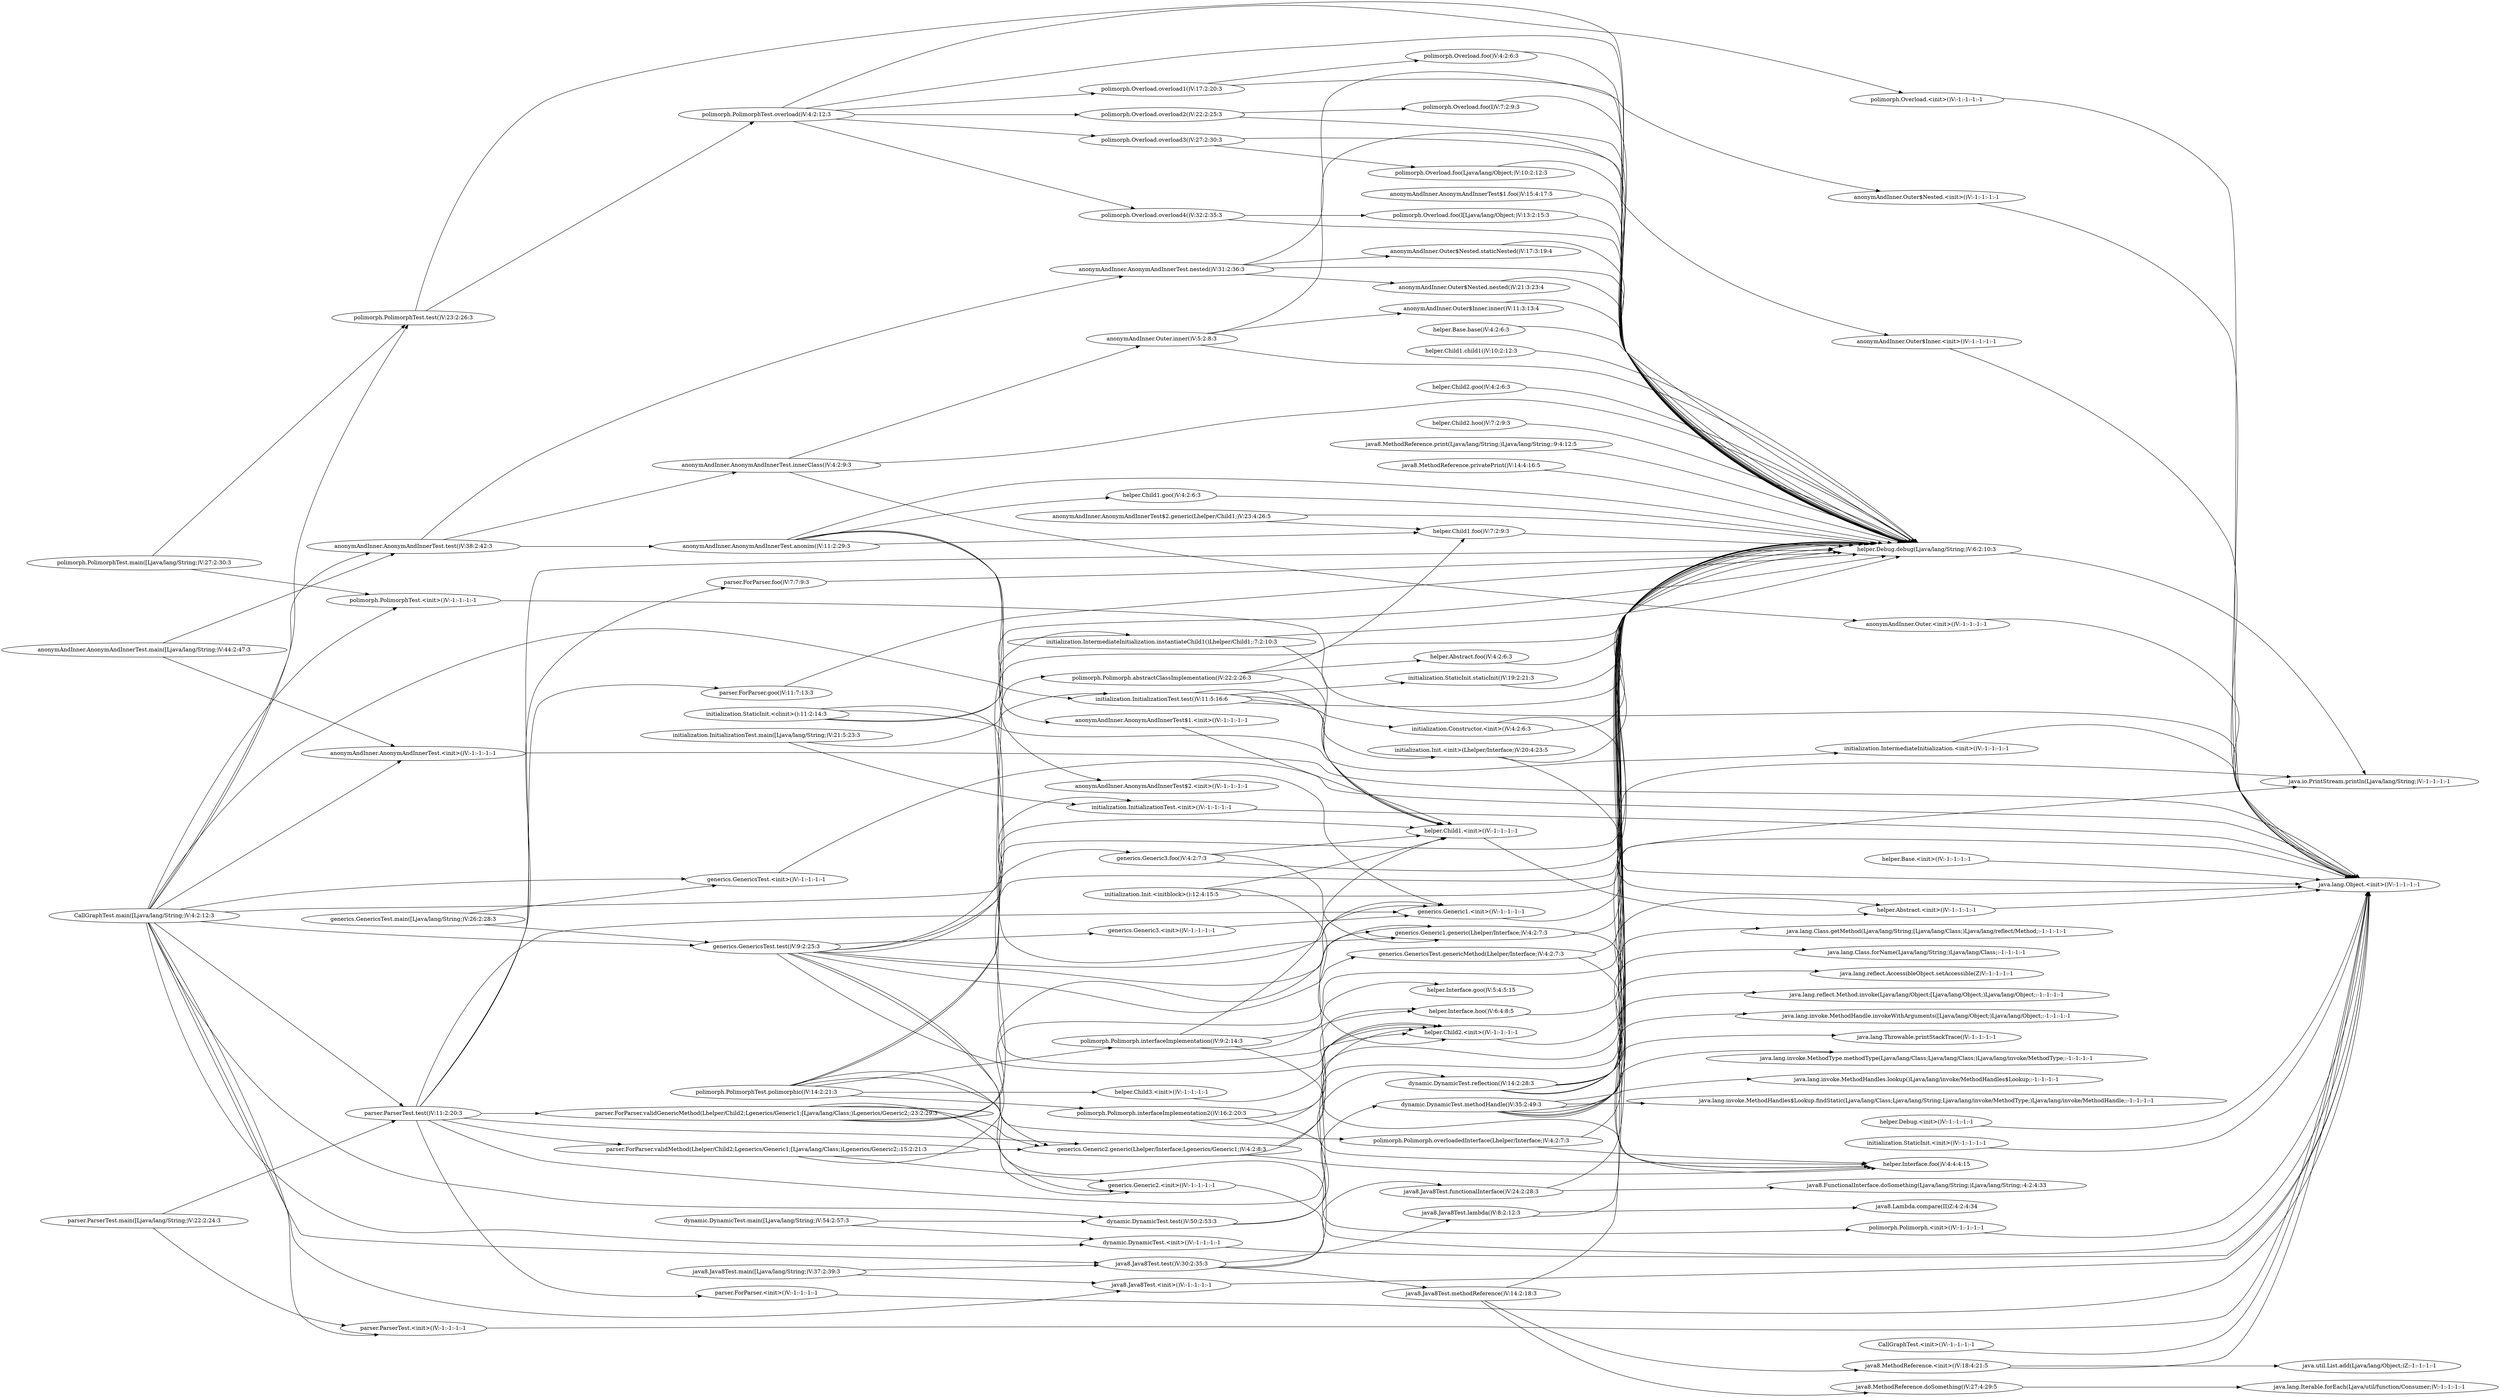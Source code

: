 digraph graphname {
rankdir="LR";
120 [label="anonymAndInner.AnonymAndInnerTest.<init>()V:-1:-1:-1:-1"]
121 [label="java.lang.Object.<init>()V:-1:-1:-1:-1"]
123 [label="anonymAndInner.AnonymAndInnerTest.innerClass()V:4:2:9:3"]
127 [label="helper.Debug.debug(Ljava/lang/String;)V:6:2:10:3"]
132 [label="anonymAndInner.Outer.<init>()V:-1:-1:-1:-1"]
134 [label="anonymAndInner.Outer.inner()V:5:2:8:3"]
136 [label="anonymAndInner.AnonymAndInnerTest.anonim()V:11:2:29:3"]
140 [label="anonymAndInner.AnonymAndInnerTest$1.<init>()V:-1:-1:-1:-1"]
143 [label="helper.Child1.<init>()V:-1:-1:-1:-1"]
145 [label="anonymAndInner.AnonymAndInnerTest$1.foo()V:15:4:17:5"]
146 [label="helper.Child1.foo()V:7:2:9:3"]
148 [label="helper.Child1.goo()V:4:2:6:3"]
156 [label="anonymAndInner.AnonymAndInnerTest$2.<init>()V:-1:-1:-1:-1"]
159 [label="generics.Generic1.<init>()V:-1:-1:-1:-1"]
161 [label="anonymAndInner.AnonymAndInnerTest$2.generic(Lhelper/Child1;)V:23:4:26:5"]
163 [label="generics.Generic1.generic(Lhelper/Interface;)V:4:2:7:3"]
165 [label="anonymAndInner.AnonymAndInnerTest.nested()V:31:2:36:3"]
166 [label="anonymAndInner.Outer$Nested.nested()V:21:3:23:4"]
171 [label="anonymAndInner.Outer$Nested.<init>()V:-1:-1:-1:-1"]
173 [label="anonymAndInner.Outer$Nested.staticNested()V:17:3:19:4"]
175 [label="anonymAndInner.AnonymAndInnerTest.test()V:38:2:42:3"]
179 [label="anonymAndInner.AnonymAndInnerTest.main([Ljava/lang/String;)V:44:2:47:3"]
190 [label="anonymAndInner.Outer$Inner.inner()V:11:3:13:4"]
195 [label="anonymAndInner.Outer$Inner.<init>()V:-1:-1:-1:-1"]
200 [label="CallGraphTest.<init>()V:-1:-1:-1:-1"]
201 [label="CallGraphTest.main([Ljava/lang/String;)V:4:2:12:3"]
203 [label="parser.ParserTest.test()V:11:2:20:3"]
208 [label="parser.ParserTest.<init>()V:-1:-1:-1:-1"]
210 [label="initialization.InitializationTest.test()V:11:5:16:6"]
215 [label="initialization.InitializationTest.<init>()V:-1:-1:-1:-1"]
217 [label="java8.Java8Test.test()V:30:2:35:3"]
222 [label="java8.Java8Test.<init>()V:-1:-1:-1:-1"]
224 [label="generics.GenericsTest.test()V:9:2:25:3"]
229 [label="generics.GenericsTest.<init>()V:-1:-1:-1:-1"]
231 [label="polimorph.PolimorphTest.test()V:23:2:26:3"]
236 [label="polimorph.PolimorphTest.<init>()V:-1:-1:-1:-1"]
238 [label="dynamic.DynamicTest.test()V:50:2:53:3"]
243 [label="dynamic.DynamicTest.<init>()V:-1:-1:-1:-1"]
248 [label="dynamic.DynamicTest.reflection()V:14:2:28:3"]
253 [label="java.lang.Class.getMethod(Ljava/lang/String;[Ljava/lang/Class;)Ljava/lang/reflect/Method;:-1:-1:-1:-1"]
255 [label="java.lang.Class.forName(Ljava/lang/String;)Ljava/lang/Class;:-1:-1:-1:-1"]
257 [label="java.lang.reflect.AccessibleObject.setAccessible(Z)V:-1:-1:-1:-1"]
259 [label="java.lang.reflect.Method.invoke(Ljava/lang/Object;[Ljava/lang/Object;)Ljava/lang/Object;:-1:-1:-1:-1"]
276 [label="java.io.PrintStream.println(Ljava/lang/String;)V:-1:-1:-1:-1"]
280 [label="dynamic.DynamicTest.methodHandle()V:35:2:49:3"]
285 [label="java.lang.invoke.MethodType.methodType(Ljava/lang/Class;Ljava/lang/Class;)Ljava/lang/invoke/MethodType;:-1:-1:-1:-1"]
293 [label="java.lang.invoke.MethodHandles.lookup()Ljava/lang/invoke/MethodHandles$Lookup;:-1:-1:-1:-1"]
298 [label="java.lang.invoke.MethodHandles$Lookup.findStatic(Ljava/lang/Class;Ljava/lang/String;Ljava/lang/invoke/MethodType;)Ljava/lang/invoke/MethodHandle;:-1:-1:-1:-1"]
303 [label="java.lang.invoke.MethodHandle.invokeWithArguments([Ljava/lang/Object;)Ljava/lang/Object;:-1:-1:-1:-1"]
308 [label="java.lang.Throwable.printStackTrace()V:-1:-1:-1:-1"]
312 [label="dynamic.DynamicTest.main([Ljava/lang/String;)V:54:2:57:3"]
324 [label="helper.Interface.foo()V:4:4:4:15"]
330 [label="generics.Generic2.<init>()V:-1:-1:-1:-1"]
331 [label="generics.Generic2.generic(Lhelper/Interface;Lgenerics/Generic1;)V:4:2:8:3"]
344 [label="generics.Generic3.<init>()V:-1:-1:-1:-1"]
345 [label="generics.Generic3.foo()V:4:2:7:3"]
346 [label="generics.GenericsTest.genericMethod(Lhelper/Interface;)V:4:2:7:3"]
357 [label="helper.Child2.<init>()V:-1:-1:-1:-1"]
371 [label="generics.GenericsTest.main([Ljava/lang/String;)V:26:2:28:3"]
383 [label="helper.Abstract.<init>()V:-1:-1:-1:-1"]
384 [label="helper.Abstract.foo()V:4:2:6:3"]
386 [label="helper.Base.<init>()V:-1:-1:-1:-1"]
387 [label="helper.Base.base()V:4:2:6:3"]
391 [label="helper.Child1.child1()V:10:2:12:3"]
392 [label="helper.Child2.goo()V:4:2:6:3"]
393 [label="helper.Child2.hoo()V:7:2:9:3"]
395 [label="helper.Child3.<init>()V:-1:-1:-1:-1"]
397 [label="helper.Debug.<init>()V:-1:-1:-1:-1"]
406 [label="helper.Interface.goo()V:5:4:5:15"]
407 [label="helper.Interface.hoo()V:6:4:8:5"]
416 [label="initialization.Constructor.<init>()V:4:2:6:3"]
421 [label="initialization.IntermediateInitialization.instantiateChild1()Lhelper/Child1;:7:2:10:3"]
428 [label="initialization.Init.<initblock>():12:4:15:5"]
431 [label="initialization.Init.<init>(Lhelper/Interface;)V:20:4:23:5"]
435 [label="initialization.StaticInit.staticInit()V:19:2:21:3"]
443 [label="initialization.InitializationTest.main([Ljava/lang/String;)V:21:5:23:3"]
446 [label="initialization.IntermediateInitialization.<init>()V:-1:-1:-1:-1"]
449 [label="initialization.StaticInit.<init>()V:-1:-1:-1:-1"]
452 [label="initialization.StaticInit.<clinit>():11:2:14:3"]
464 [label="java8.FunctionalInterface.doSomething(Ljava/lang/String;)Ljava/lang/String;:4:2:4:33"]
466 [label="java8.Java8Test.lambda()V:8:2:12:3"]
471 [label="java8.Lambda.compare(II)Z:4:2:4:34"]
473 [label="java8.Java8Test.methodReference()V:14:2:18:3"]
474 [label="java8.MethodReference.<init>()V:18:4:21:5"]
476 [label="java8.MethodReference.doSomething()V:27:4:29:5"]
478 [label="java8.Java8Test.functionalInterface()V:24:2:28:3"]
486 [label="java8.Java8Test.main([Ljava/lang/String;)V:37:2:39:3"]
506 [label="java8.MethodReference.print(Ljava/lang/String;)Ljava/lang/String;:9:4:12:5"]
508 [label="java8.MethodReference.privatePrint()V:14:4:16:5"]
509 [label="java.util.List.add(Ljava/lang/Object;)Z:-1:-1:-1:-1"]
513 [label="java.lang.Iterable.forEach(Ljava/util/function/Consumer;)V:-1:-1:-1:-1"]
520 [label="parser.ForParser.<init>()V:-1:-1:-1:-1"]
523 [label="parser.ForParser.foo()V:7:7:9:3"]
524 [label="parser.ForParser.goo()V:11:7:13:3"]
525 [label="parser.ForParser.validMethod(Lhelper/Child2;Lgenerics/Generic1;[Ljava/lang/Class;)Lgenerics/Generic2;:15:2:21:3"]
536 [label="parser.ForParser.validGenericMethod(Lhelper/Child2;Lgenerics/Generic1;[Ljava/lang/Class;)Lgenerics/Generic2;:23:2:29:3"]
558 [label="parser.ParserTest.main([Ljava/lang/String;)V:22:2:24:3"]
566 [label="polimorph.Overload.<init>()V:-1:-1:-1:-1"]
567 [label="polimorph.Overload.foo()V:4:2:6:3"]
568 [label="polimorph.Overload.foo(I)V:7:2:9:3"]
570 [label="polimorph.Overload.foo(Ljava/lang/Object;)V:10:2:12:3"]
575 [label="polimorph.Overload.foo(I[Ljava/lang/Object;)V:13:2:15:3"]
579 [label="polimorph.Overload.overload1()V:17:2:20:3"]
581 [label="polimorph.Overload.overload2()V:22:2:25:3"]
583 [label="polimorph.Overload.overload3()V:27:2:30:3"]
585 [label="polimorph.Overload.overload4()V:32:2:35:3"]
588 [label="polimorph.Polimorph.<init>()V:-1:-1:-1:-1"]
589 [label="polimorph.Polimorph.overloadedInterface(Lhelper/Interface;)V:4:2:7:3"]
591 [label="polimorph.Polimorph.interfaceImplementation()V:9:2:14:3"]
594 [label="polimorph.Polimorph.interfaceImplementation2()V:16:2:20:3"]
595 [label="polimorph.Polimorph.abstractClassImplementation()V:22:2:26:3"]
597 [label="polimorph.PolimorphTest.overload()V:4:2:12:3"]
605 [label="polimorph.PolimorphTest.polimorphic()V:14:2:21:3"]
617 [label="polimorph.PolimorphTest.main([Ljava/lang/String;)V:27:2:30:3"]
120 -> 121
123 -> 127
123 -> 132
123 -> 134
127 -> 276
132 -> 121
134 -> 127
134 -> 190
134 -> 195
136 -> 127
136 -> 140
136 -> 146
136 -> 148
136 -> 156
136 -> 163
140 -> 143
143 -> 383
145 -> 127
146 -> 127
148 -> 127
156 -> 159
159 -> 121
161 -> 127
161 -> 146
163 -> 127
163 -> 324
165 -> 127
165 -> 166
165 -> 171
165 -> 173
166 -> 127
171 -> 121
173 -> 127
175 -> 123
175 -> 136
175 -> 165
179 -> 120
179 -> 175
190 -> 127
195 -> 121
200 -> 121
201 -> 120
201 -> 175
201 -> 203
201 -> 208
201 -> 210
201 -> 215
201 -> 217
201 -> 222
201 -> 224
201 -> 229
201 -> 231
201 -> 236
201 -> 238
201 -> 243
203 -> 127
203 -> 159
203 -> 331
203 -> 357
203 -> 520
203 -> 523
203 -> 524
203 -> 525
203 -> 536
208 -> 121
210 -> 127
210 -> 143
210 -> 416
210 -> 431
210 -> 435
215 -> 121
217 -> 127
217 -> 466
217 -> 473
217 -> 478
222 -> 121
224 -> 127
224 -> 143
224 -> 159
224 -> 163
224 -> 330
224 -> 331
224 -> 344
224 -> 345
224 -> 346
224 -> 357
229 -> 121
231 -> 127
231 -> 597
236 -> 121
238 -> 248
238 -> 280
243 -> 121
248 -> 127
248 -> 253
248 -> 255
248 -> 257
248 -> 259
248 -> 276
280 -> 127
280 -> 276
280 -> 285
280 -> 293
280 -> 298
280 -> 303
280 -> 308
312 -> 238
312 -> 243
330 -> 121
331 -> 127
331 -> 163
331 -> 324
344 -> 159
345 -> 127
345 -> 143
345 -> 163
346 -> 127
346 -> 324
357 -> 383
371 -> 224
371 -> 229
383 -> 121
384 -> 127
386 -> 121
387 -> 127
391 -> 127
392 -> 127
393 -> 127
395 -> 357
397 -> 121
407 -> 127
416 -> 121
416 -> 127
421 -> 127
421 -> 143
428 -> 127
428 -> 143
428 -> 357
431 -> 121
431 -> 127
435 -> 127
443 -> 210
443 -> 215
446 -> 121
449 -> 121
452 -> 127
452 -> 357
452 -> 421
452 -> 446
466 -> 127
466 -> 471
473 -> 127
473 -> 474
473 -> 476
474 -> 121
474 -> 509
476 -> 513
478 -> 127
478 -> 464
486 -> 217
486 -> 222
506 -> 127
508 -> 127
520 -> 121
523 -> 127
524 -> 127
525 -> 127
525 -> 330
525 -> 331
536 -> 127
536 -> 159
536 -> 330
536 -> 331
558 -> 203
558 -> 208
566 -> 121
567 -> 127
568 -> 127
570 -> 127
575 -> 127
579 -> 127
579 -> 567
581 -> 127
581 -> 568
583 -> 127
583 -> 570
585 -> 127
585 -> 575
588 -> 121
589 -> 127
589 -> 324
591 -> 143
591 -> 324
591 -> 406
591 -> 407
594 -> 324
594 -> 357
594 -> 407
595 -> 143
595 -> 146
595 -> 384
597 -> 127
597 -> 566
597 -> 579
597 -> 581
597 -> 583
597 -> 585
605 -> 127
605 -> 395
605 -> 588
605 -> 589
605 -> 591
605 -> 594
605 -> 595
617 -> 231
617 -> 236
}
